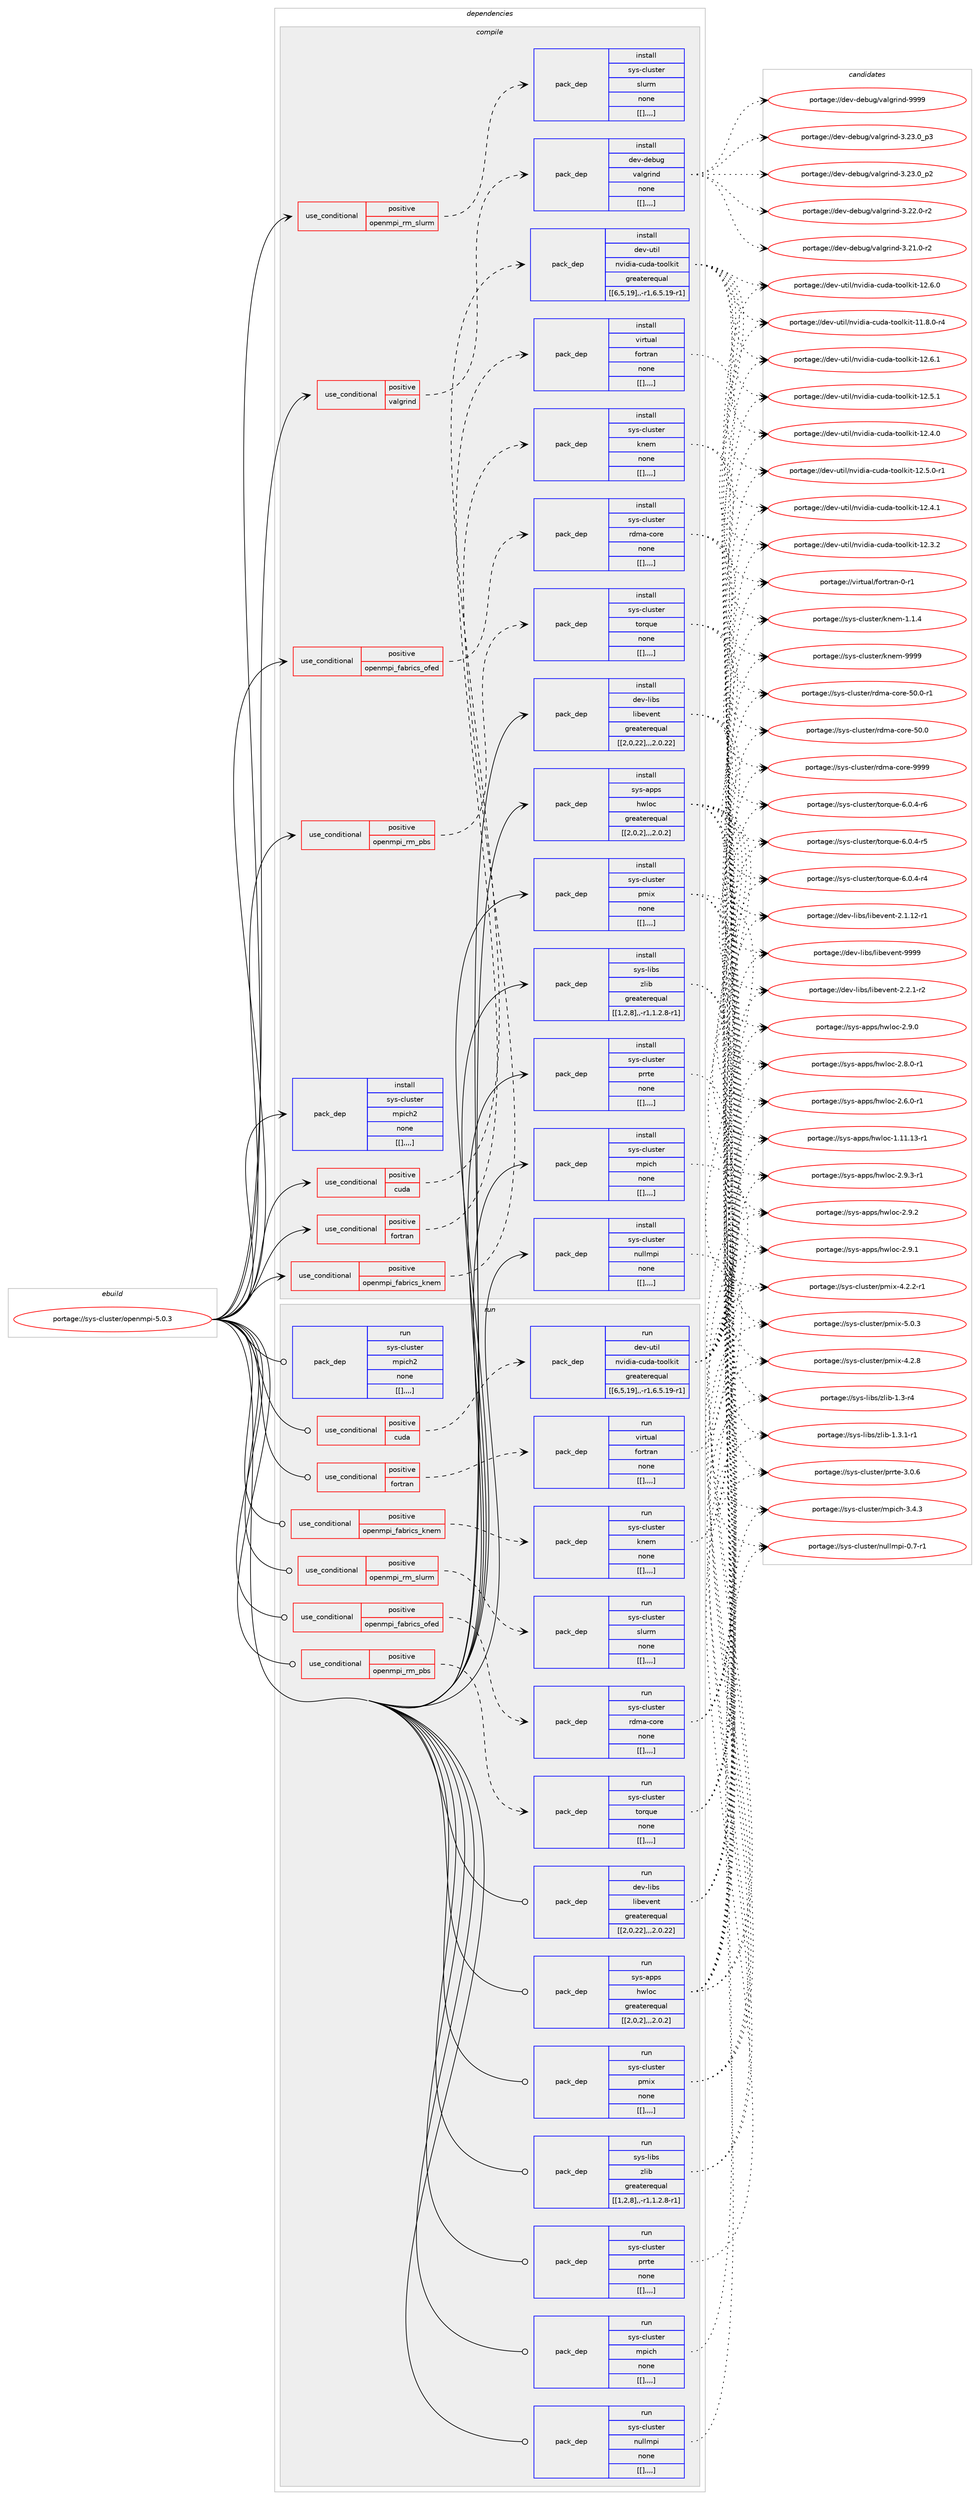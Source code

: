 digraph prolog {

# *************
# Graph options
# *************

newrank=true;
concentrate=true;
compound=true;
graph [rankdir=LR,fontname=Helvetica,fontsize=10,ranksep=1.5];#, ranksep=2.5, nodesep=0.2];
edge  [arrowhead=vee];
node  [fontname=Helvetica,fontsize=10];

# **********
# The ebuild
# **********

subgraph cluster_leftcol {
color=gray;
label=<<i>ebuild</i>>;
id [label="portage://sys-cluster/openmpi-5.0.3", color=red, width=4, href="../sys-cluster/openmpi-5.0.3.svg"];
}

# ****************
# The dependencies
# ****************

subgraph cluster_midcol {
color=gray;
label=<<i>dependencies</i>>;
subgraph cluster_compile {
fillcolor="#eeeeee";
style=filled;
label=<<i>compile</i>>;
subgraph cond118944 {
dependency448887 [label=<<TABLE BORDER="0" CELLBORDER="1" CELLSPACING="0" CELLPADDING="4"><TR><TD ROWSPAN="3" CELLPADDING="10">use_conditional</TD></TR><TR><TD>positive</TD></TR><TR><TD>cuda</TD></TR></TABLE>>, shape=none, color=red];
subgraph pack326862 {
dependency448888 [label=<<TABLE BORDER="0" CELLBORDER="1" CELLSPACING="0" CELLPADDING="4" WIDTH="220"><TR><TD ROWSPAN="6" CELLPADDING="30">pack_dep</TD></TR><TR><TD WIDTH="110">install</TD></TR><TR><TD>dev-util</TD></TR><TR><TD>nvidia-cuda-toolkit</TD></TR><TR><TD>greaterequal</TD></TR><TR><TD>[[6,5,19],,-r1,6.5.19-r1]</TD></TR></TABLE>>, shape=none, color=blue];
}
dependency448887:e -> dependency448888:w [weight=20,style="dashed",arrowhead="vee"];
}
id:e -> dependency448887:w [weight=20,style="solid",arrowhead="vee"];
subgraph cond118945 {
dependency448889 [label=<<TABLE BORDER="0" CELLBORDER="1" CELLSPACING="0" CELLPADDING="4"><TR><TD ROWSPAN="3" CELLPADDING="10">use_conditional</TD></TR><TR><TD>positive</TD></TR><TR><TD>fortran</TD></TR></TABLE>>, shape=none, color=red];
subgraph pack326863 {
dependency448890 [label=<<TABLE BORDER="0" CELLBORDER="1" CELLSPACING="0" CELLPADDING="4" WIDTH="220"><TR><TD ROWSPAN="6" CELLPADDING="30">pack_dep</TD></TR><TR><TD WIDTH="110">install</TD></TR><TR><TD>virtual</TD></TR><TR><TD>fortran</TD></TR><TR><TD>none</TD></TR><TR><TD>[[],,,,]</TD></TR></TABLE>>, shape=none, color=blue];
}
dependency448889:e -> dependency448890:w [weight=20,style="dashed",arrowhead="vee"];
}
id:e -> dependency448889:w [weight=20,style="solid",arrowhead="vee"];
subgraph cond118946 {
dependency448891 [label=<<TABLE BORDER="0" CELLBORDER="1" CELLSPACING="0" CELLPADDING="4"><TR><TD ROWSPAN="3" CELLPADDING="10">use_conditional</TD></TR><TR><TD>positive</TD></TR><TR><TD>openmpi_fabrics_knem</TD></TR></TABLE>>, shape=none, color=red];
subgraph pack326864 {
dependency448892 [label=<<TABLE BORDER="0" CELLBORDER="1" CELLSPACING="0" CELLPADDING="4" WIDTH="220"><TR><TD ROWSPAN="6" CELLPADDING="30">pack_dep</TD></TR><TR><TD WIDTH="110">install</TD></TR><TR><TD>sys-cluster</TD></TR><TR><TD>knem</TD></TR><TR><TD>none</TD></TR><TR><TD>[[],,,,]</TD></TR></TABLE>>, shape=none, color=blue];
}
dependency448891:e -> dependency448892:w [weight=20,style="dashed",arrowhead="vee"];
}
id:e -> dependency448891:w [weight=20,style="solid",arrowhead="vee"];
subgraph cond118947 {
dependency448893 [label=<<TABLE BORDER="0" CELLBORDER="1" CELLSPACING="0" CELLPADDING="4"><TR><TD ROWSPAN="3" CELLPADDING="10">use_conditional</TD></TR><TR><TD>positive</TD></TR><TR><TD>openmpi_fabrics_ofed</TD></TR></TABLE>>, shape=none, color=red];
subgraph pack326865 {
dependency448894 [label=<<TABLE BORDER="0" CELLBORDER="1" CELLSPACING="0" CELLPADDING="4" WIDTH="220"><TR><TD ROWSPAN="6" CELLPADDING="30">pack_dep</TD></TR><TR><TD WIDTH="110">install</TD></TR><TR><TD>sys-cluster</TD></TR><TR><TD>rdma-core</TD></TR><TR><TD>none</TD></TR><TR><TD>[[],,,,]</TD></TR></TABLE>>, shape=none, color=blue];
}
dependency448893:e -> dependency448894:w [weight=20,style="dashed",arrowhead="vee"];
}
id:e -> dependency448893:w [weight=20,style="solid",arrowhead="vee"];
subgraph cond118948 {
dependency448895 [label=<<TABLE BORDER="0" CELLBORDER="1" CELLSPACING="0" CELLPADDING="4"><TR><TD ROWSPAN="3" CELLPADDING="10">use_conditional</TD></TR><TR><TD>positive</TD></TR><TR><TD>openmpi_rm_pbs</TD></TR></TABLE>>, shape=none, color=red];
subgraph pack326866 {
dependency448896 [label=<<TABLE BORDER="0" CELLBORDER="1" CELLSPACING="0" CELLPADDING="4" WIDTH="220"><TR><TD ROWSPAN="6" CELLPADDING="30">pack_dep</TD></TR><TR><TD WIDTH="110">install</TD></TR><TR><TD>sys-cluster</TD></TR><TR><TD>torque</TD></TR><TR><TD>none</TD></TR><TR><TD>[[],,,,]</TD></TR></TABLE>>, shape=none, color=blue];
}
dependency448895:e -> dependency448896:w [weight=20,style="dashed",arrowhead="vee"];
}
id:e -> dependency448895:w [weight=20,style="solid",arrowhead="vee"];
subgraph cond118949 {
dependency448897 [label=<<TABLE BORDER="0" CELLBORDER="1" CELLSPACING="0" CELLPADDING="4"><TR><TD ROWSPAN="3" CELLPADDING="10">use_conditional</TD></TR><TR><TD>positive</TD></TR><TR><TD>openmpi_rm_slurm</TD></TR></TABLE>>, shape=none, color=red];
subgraph pack326867 {
dependency448898 [label=<<TABLE BORDER="0" CELLBORDER="1" CELLSPACING="0" CELLPADDING="4" WIDTH="220"><TR><TD ROWSPAN="6" CELLPADDING="30">pack_dep</TD></TR><TR><TD WIDTH="110">install</TD></TR><TR><TD>sys-cluster</TD></TR><TR><TD>slurm</TD></TR><TR><TD>none</TD></TR><TR><TD>[[],,,,]</TD></TR></TABLE>>, shape=none, color=blue];
}
dependency448897:e -> dependency448898:w [weight=20,style="dashed",arrowhead="vee"];
}
id:e -> dependency448897:w [weight=20,style="solid",arrowhead="vee"];
subgraph cond118950 {
dependency448899 [label=<<TABLE BORDER="0" CELLBORDER="1" CELLSPACING="0" CELLPADDING="4"><TR><TD ROWSPAN="3" CELLPADDING="10">use_conditional</TD></TR><TR><TD>positive</TD></TR><TR><TD>valgrind</TD></TR></TABLE>>, shape=none, color=red];
subgraph pack326868 {
dependency448900 [label=<<TABLE BORDER="0" CELLBORDER="1" CELLSPACING="0" CELLPADDING="4" WIDTH="220"><TR><TD ROWSPAN="6" CELLPADDING="30">pack_dep</TD></TR><TR><TD WIDTH="110">install</TD></TR><TR><TD>dev-debug</TD></TR><TR><TD>valgrind</TD></TR><TR><TD>none</TD></TR><TR><TD>[[],,,,]</TD></TR></TABLE>>, shape=none, color=blue];
}
dependency448899:e -> dependency448900:w [weight=20,style="dashed",arrowhead="vee"];
}
id:e -> dependency448899:w [weight=20,style="solid",arrowhead="vee"];
subgraph pack326869 {
dependency448901 [label=<<TABLE BORDER="0" CELLBORDER="1" CELLSPACING="0" CELLPADDING="4" WIDTH="220"><TR><TD ROWSPAN="6" CELLPADDING="30">pack_dep</TD></TR><TR><TD WIDTH="110">install</TD></TR><TR><TD>dev-libs</TD></TR><TR><TD>libevent</TD></TR><TR><TD>greaterequal</TD></TR><TR><TD>[[2,0,22],,,2.0.22]</TD></TR></TABLE>>, shape=none, color=blue];
}
id:e -> dependency448901:w [weight=20,style="solid",arrowhead="vee"];
subgraph pack326870 {
dependency448902 [label=<<TABLE BORDER="0" CELLBORDER="1" CELLSPACING="0" CELLPADDING="4" WIDTH="220"><TR><TD ROWSPAN="6" CELLPADDING="30">pack_dep</TD></TR><TR><TD WIDTH="110">install</TD></TR><TR><TD>sys-apps</TD></TR><TR><TD>hwloc</TD></TR><TR><TD>greaterequal</TD></TR><TR><TD>[[2,0,2],,,2.0.2]</TD></TR></TABLE>>, shape=none, color=blue];
}
id:e -> dependency448902:w [weight=20,style="solid",arrowhead="vee"];
subgraph pack326871 {
dependency448903 [label=<<TABLE BORDER="0" CELLBORDER="1" CELLSPACING="0" CELLPADDING="4" WIDTH="220"><TR><TD ROWSPAN="6" CELLPADDING="30">pack_dep</TD></TR><TR><TD WIDTH="110">install</TD></TR><TR><TD>sys-cluster</TD></TR><TR><TD>pmix</TD></TR><TR><TD>none</TD></TR><TR><TD>[[],,,,]</TD></TR></TABLE>>, shape=none, color=blue];
}
id:e -> dependency448903:w [weight=20,style="solid",arrowhead="vee"];
subgraph pack326872 {
dependency448904 [label=<<TABLE BORDER="0" CELLBORDER="1" CELLSPACING="0" CELLPADDING="4" WIDTH="220"><TR><TD ROWSPAN="6" CELLPADDING="30">pack_dep</TD></TR><TR><TD WIDTH="110">install</TD></TR><TR><TD>sys-libs</TD></TR><TR><TD>zlib</TD></TR><TR><TD>greaterequal</TD></TR><TR><TD>[[1,2,8],,-r1,1.2.8-r1]</TD></TR></TABLE>>, shape=none, color=blue];
}
id:e -> dependency448904:w [weight=20,style="solid",arrowhead="vee"];
subgraph pack326873 {
dependency448905 [label=<<TABLE BORDER="0" CELLBORDER="1" CELLSPACING="0" CELLPADDING="4" WIDTH="220"><TR><TD ROWSPAN="6" CELLPADDING="30">pack_dep</TD></TR><TR><TD WIDTH="110">install</TD></TR><TR><TD>sys-cluster</TD></TR><TR><TD>mpich</TD></TR><TR><TD>none</TD></TR><TR><TD>[[],,,,]</TD></TR></TABLE>>, shape=none, color=blue];
}
id:e -> dependency448905:w [weight=20,style="solid",arrowhead="vee"];
subgraph pack326874 {
dependency448906 [label=<<TABLE BORDER="0" CELLBORDER="1" CELLSPACING="0" CELLPADDING="4" WIDTH="220"><TR><TD ROWSPAN="6" CELLPADDING="30">pack_dep</TD></TR><TR><TD WIDTH="110">install</TD></TR><TR><TD>sys-cluster</TD></TR><TR><TD>mpich2</TD></TR><TR><TD>none</TD></TR><TR><TD>[[],,,,]</TD></TR></TABLE>>, shape=none, color=blue];
}
id:e -> dependency448906:w [weight=20,style="solid",arrowhead="vee"];
subgraph pack326875 {
dependency448907 [label=<<TABLE BORDER="0" CELLBORDER="1" CELLSPACING="0" CELLPADDING="4" WIDTH="220"><TR><TD ROWSPAN="6" CELLPADDING="30">pack_dep</TD></TR><TR><TD WIDTH="110">install</TD></TR><TR><TD>sys-cluster</TD></TR><TR><TD>nullmpi</TD></TR><TR><TD>none</TD></TR><TR><TD>[[],,,,]</TD></TR></TABLE>>, shape=none, color=blue];
}
id:e -> dependency448907:w [weight=20,style="solid",arrowhead="vee"];
subgraph pack326876 {
dependency448908 [label=<<TABLE BORDER="0" CELLBORDER="1" CELLSPACING="0" CELLPADDING="4" WIDTH="220"><TR><TD ROWSPAN="6" CELLPADDING="30">pack_dep</TD></TR><TR><TD WIDTH="110">install</TD></TR><TR><TD>sys-cluster</TD></TR><TR><TD>prrte</TD></TR><TR><TD>none</TD></TR><TR><TD>[[],,,,]</TD></TR></TABLE>>, shape=none, color=blue];
}
id:e -> dependency448908:w [weight=20,style="solid",arrowhead="vee"];
}
subgraph cluster_compileandrun {
fillcolor="#eeeeee";
style=filled;
label=<<i>compile and run</i>>;
}
subgraph cluster_run {
fillcolor="#eeeeee";
style=filled;
label=<<i>run</i>>;
subgraph cond118951 {
dependency448909 [label=<<TABLE BORDER="0" CELLBORDER="1" CELLSPACING="0" CELLPADDING="4"><TR><TD ROWSPAN="3" CELLPADDING="10">use_conditional</TD></TR><TR><TD>positive</TD></TR><TR><TD>cuda</TD></TR></TABLE>>, shape=none, color=red];
subgraph pack326877 {
dependency448910 [label=<<TABLE BORDER="0" CELLBORDER="1" CELLSPACING="0" CELLPADDING="4" WIDTH="220"><TR><TD ROWSPAN="6" CELLPADDING="30">pack_dep</TD></TR><TR><TD WIDTH="110">run</TD></TR><TR><TD>dev-util</TD></TR><TR><TD>nvidia-cuda-toolkit</TD></TR><TR><TD>greaterequal</TD></TR><TR><TD>[[6,5,19],,-r1,6.5.19-r1]</TD></TR></TABLE>>, shape=none, color=blue];
}
dependency448909:e -> dependency448910:w [weight=20,style="dashed",arrowhead="vee"];
}
id:e -> dependency448909:w [weight=20,style="solid",arrowhead="odot"];
subgraph cond118952 {
dependency448911 [label=<<TABLE BORDER="0" CELLBORDER="1" CELLSPACING="0" CELLPADDING="4"><TR><TD ROWSPAN="3" CELLPADDING="10">use_conditional</TD></TR><TR><TD>positive</TD></TR><TR><TD>fortran</TD></TR></TABLE>>, shape=none, color=red];
subgraph pack326878 {
dependency448912 [label=<<TABLE BORDER="0" CELLBORDER="1" CELLSPACING="0" CELLPADDING="4" WIDTH="220"><TR><TD ROWSPAN="6" CELLPADDING="30">pack_dep</TD></TR><TR><TD WIDTH="110">run</TD></TR><TR><TD>virtual</TD></TR><TR><TD>fortran</TD></TR><TR><TD>none</TD></TR><TR><TD>[[],,,,]</TD></TR></TABLE>>, shape=none, color=blue];
}
dependency448911:e -> dependency448912:w [weight=20,style="dashed",arrowhead="vee"];
}
id:e -> dependency448911:w [weight=20,style="solid",arrowhead="odot"];
subgraph cond118953 {
dependency448913 [label=<<TABLE BORDER="0" CELLBORDER="1" CELLSPACING="0" CELLPADDING="4"><TR><TD ROWSPAN="3" CELLPADDING="10">use_conditional</TD></TR><TR><TD>positive</TD></TR><TR><TD>openmpi_fabrics_knem</TD></TR></TABLE>>, shape=none, color=red];
subgraph pack326879 {
dependency448914 [label=<<TABLE BORDER="0" CELLBORDER="1" CELLSPACING="0" CELLPADDING="4" WIDTH="220"><TR><TD ROWSPAN="6" CELLPADDING="30">pack_dep</TD></TR><TR><TD WIDTH="110">run</TD></TR><TR><TD>sys-cluster</TD></TR><TR><TD>knem</TD></TR><TR><TD>none</TD></TR><TR><TD>[[],,,,]</TD></TR></TABLE>>, shape=none, color=blue];
}
dependency448913:e -> dependency448914:w [weight=20,style="dashed",arrowhead="vee"];
}
id:e -> dependency448913:w [weight=20,style="solid",arrowhead="odot"];
subgraph cond118954 {
dependency448915 [label=<<TABLE BORDER="0" CELLBORDER="1" CELLSPACING="0" CELLPADDING="4"><TR><TD ROWSPAN="3" CELLPADDING="10">use_conditional</TD></TR><TR><TD>positive</TD></TR><TR><TD>openmpi_fabrics_ofed</TD></TR></TABLE>>, shape=none, color=red];
subgraph pack326880 {
dependency448916 [label=<<TABLE BORDER="0" CELLBORDER="1" CELLSPACING="0" CELLPADDING="4" WIDTH="220"><TR><TD ROWSPAN="6" CELLPADDING="30">pack_dep</TD></TR><TR><TD WIDTH="110">run</TD></TR><TR><TD>sys-cluster</TD></TR><TR><TD>rdma-core</TD></TR><TR><TD>none</TD></TR><TR><TD>[[],,,,]</TD></TR></TABLE>>, shape=none, color=blue];
}
dependency448915:e -> dependency448916:w [weight=20,style="dashed",arrowhead="vee"];
}
id:e -> dependency448915:w [weight=20,style="solid",arrowhead="odot"];
subgraph cond118955 {
dependency448917 [label=<<TABLE BORDER="0" CELLBORDER="1" CELLSPACING="0" CELLPADDING="4"><TR><TD ROWSPAN="3" CELLPADDING="10">use_conditional</TD></TR><TR><TD>positive</TD></TR><TR><TD>openmpi_rm_pbs</TD></TR></TABLE>>, shape=none, color=red];
subgraph pack326881 {
dependency448918 [label=<<TABLE BORDER="0" CELLBORDER="1" CELLSPACING="0" CELLPADDING="4" WIDTH="220"><TR><TD ROWSPAN="6" CELLPADDING="30">pack_dep</TD></TR><TR><TD WIDTH="110">run</TD></TR><TR><TD>sys-cluster</TD></TR><TR><TD>torque</TD></TR><TR><TD>none</TD></TR><TR><TD>[[],,,,]</TD></TR></TABLE>>, shape=none, color=blue];
}
dependency448917:e -> dependency448918:w [weight=20,style="dashed",arrowhead="vee"];
}
id:e -> dependency448917:w [weight=20,style="solid",arrowhead="odot"];
subgraph cond118956 {
dependency448919 [label=<<TABLE BORDER="0" CELLBORDER="1" CELLSPACING="0" CELLPADDING="4"><TR><TD ROWSPAN="3" CELLPADDING="10">use_conditional</TD></TR><TR><TD>positive</TD></TR><TR><TD>openmpi_rm_slurm</TD></TR></TABLE>>, shape=none, color=red];
subgraph pack326882 {
dependency448920 [label=<<TABLE BORDER="0" CELLBORDER="1" CELLSPACING="0" CELLPADDING="4" WIDTH="220"><TR><TD ROWSPAN="6" CELLPADDING="30">pack_dep</TD></TR><TR><TD WIDTH="110">run</TD></TR><TR><TD>sys-cluster</TD></TR><TR><TD>slurm</TD></TR><TR><TD>none</TD></TR><TR><TD>[[],,,,]</TD></TR></TABLE>>, shape=none, color=blue];
}
dependency448919:e -> dependency448920:w [weight=20,style="dashed",arrowhead="vee"];
}
id:e -> dependency448919:w [weight=20,style="solid",arrowhead="odot"];
subgraph pack326883 {
dependency448921 [label=<<TABLE BORDER="0" CELLBORDER="1" CELLSPACING="0" CELLPADDING="4" WIDTH="220"><TR><TD ROWSPAN="6" CELLPADDING="30">pack_dep</TD></TR><TR><TD WIDTH="110">run</TD></TR><TR><TD>dev-libs</TD></TR><TR><TD>libevent</TD></TR><TR><TD>greaterequal</TD></TR><TR><TD>[[2,0,22],,,2.0.22]</TD></TR></TABLE>>, shape=none, color=blue];
}
id:e -> dependency448921:w [weight=20,style="solid",arrowhead="odot"];
subgraph pack326884 {
dependency448922 [label=<<TABLE BORDER="0" CELLBORDER="1" CELLSPACING="0" CELLPADDING="4" WIDTH="220"><TR><TD ROWSPAN="6" CELLPADDING="30">pack_dep</TD></TR><TR><TD WIDTH="110">run</TD></TR><TR><TD>sys-apps</TD></TR><TR><TD>hwloc</TD></TR><TR><TD>greaterequal</TD></TR><TR><TD>[[2,0,2],,,2.0.2]</TD></TR></TABLE>>, shape=none, color=blue];
}
id:e -> dependency448922:w [weight=20,style="solid",arrowhead="odot"];
subgraph pack326885 {
dependency448923 [label=<<TABLE BORDER="0" CELLBORDER="1" CELLSPACING="0" CELLPADDING="4" WIDTH="220"><TR><TD ROWSPAN="6" CELLPADDING="30">pack_dep</TD></TR><TR><TD WIDTH="110">run</TD></TR><TR><TD>sys-cluster</TD></TR><TR><TD>pmix</TD></TR><TR><TD>none</TD></TR><TR><TD>[[],,,,]</TD></TR></TABLE>>, shape=none, color=blue];
}
id:e -> dependency448923:w [weight=20,style="solid",arrowhead="odot"];
subgraph pack326886 {
dependency448924 [label=<<TABLE BORDER="0" CELLBORDER="1" CELLSPACING="0" CELLPADDING="4" WIDTH="220"><TR><TD ROWSPAN="6" CELLPADDING="30">pack_dep</TD></TR><TR><TD WIDTH="110">run</TD></TR><TR><TD>sys-libs</TD></TR><TR><TD>zlib</TD></TR><TR><TD>greaterequal</TD></TR><TR><TD>[[1,2,8],,-r1,1.2.8-r1]</TD></TR></TABLE>>, shape=none, color=blue];
}
id:e -> dependency448924:w [weight=20,style="solid",arrowhead="odot"];
subgraph pack326887 {
dependency448925 [label=<<TABLE BORDER="0" CELLBORDER="1" CELLSPACING="0" CELLPADDING="4" WIDTH="220"><TR><TD ROWSPAN="6" CELLPADDING="30">pack_dep</TD></TR><TR><TD WIDTH="110">run</TD></TR><TR><TD>sys-cluster</TD></TR><TR><TD>mpich</TD></TR><TR><TD>none</TD></TR><TR><TD>[[],,,,]</TD></TR></TABLE>>, shape=none, color=blue];
}
id:e -> dependency448925:w [weight=20,style="solid",arrowhead="odot"];
subgraph pack326888 {
dependency448926 [label=<<TABLE BORDER="0" CELLBORDER="1" CELLSPACING="0" CELLPADDING="4" WIDTH="220"><TR><TD ROWSPAN="6" CELLPADDING="30">pack_dep</TD></TR><TR><TD WIDTH="110">run</TD></TR><TR><TD>sys-cluster</TD></TR><TR><TD>mpich2</TD></TR><TR><TD>none</TD></TR><TR><TD>[[],,,,]</TD></TR></TABLE>>, shape=none, color=blue];
}
id:e -> dependency448926:w [weight=20,style="solid",arrowhead="odot"];
subgraph pack326889 {
dependency448927 [label=<<TABLE BORDER="0" CELLBORDER="1" CELLSPACING="0" CELLPADDING="4" WIDTH="220"><TR><TD ROWSPAN="6" CELLPADDING="30">pack_dep</TD></TR><TR><TD WIDTH="110">run</TD></TR><TR><TD>sys-cluster</TD></TR><TR><TD>nullmpi</TD></TR><TR><TD>none</TD></TR><TR><TD>[[],,,,]</TD></TR></TABLE>>, shape=none, color=blue];
}
id:e -> dependency448927:w [weight=20,style="solid",arrowhead="odot"];
subgraph pack326890 {
dependency448928 [label=<<TABLE BORDER="0" CELLBORDER="1" CELLSPACING="0" CELLPADDING="4" WIDTH="220"><TR><TD ROWSPAN="6" CELLPADDING="30">pack_dep</TD></TR><TR><TD WIDTH="110">run</TD></TR><TR><TD>sys-cluster</TD></TR><TR><TD>prrte</TD></TR><TR><TD>none</TD></TR><TR><TD>[[],,,,]</TD></TR></TABLE>>, shape=none, color=blue];
}
id:e -> dependency448928:w [weight=20,style="solid",arrowhead="odot"];
}
}

# **************
# The candidates
# **************

subgraph cluster_choices {
rank=same;
color=gray;
label=<<i>candidates</i>>;

subgraph choice326862 {
color=black;
nodesep=1;
choice1001011184511711610510847110118105100105974599117100974511611111110810710511645495046544649 [label="portage://dev-util/nvidia-cuda-toolkit-12.6.1", color=red, width=4,href="../dev-util/nvidia-cuda-toolkit-12.6.1.svg"];
choice1001011184511711610510847110118105100105974599117100974511611111110810710511645495046544648 [label="portage://dev-util/nvidia-cuda-toolkit-12.6.0", color=red, width=4,href="../dev-util/nvidia-cuda-toolkit-12.6.0.svg"];
choice1001011184511711610510847110118105100105974599117100974511611111110810710511645495046534649 [label="portage://dev-util/nvidia-cuda-toolkit-12.5.1", color=red, width=4,href="../dev-util/nvidia-cuda-toolkit-12.5.1.svg"];
choice10010111845117116105108471101181051001059745991171009745116111111108107105116454950465346484511449 [label="portage://dev-util/nvidia-cuda-toolkit-12.5.0-r1", color=red, width=4,href="../dev-util/nvidia-cuda-toolkit-12.5.0-r1.svg"];
choice1001011184511711610510847110118105100105974599117100974511611111110810710511645495046524649 [label="portage://dev-util/nvidia-cuda-toolkit-12.4.1", color=red, width=4,href="../dev-util/nvidia-cuda-toolkit-12.4.1.svg"];
choice1001011184511711610510847110118105100105974599117100974511611111110810710511645495046524648 [label="portage://dev-util/nvidia-cuda-toolkit-12.4.0", color=red, width=4,href="../dev-util/nvidia-cuda-toolkit-12.4.0.svg"];
choice1001011184511711610510847110118105100105974599117100974511611111110810710511645495046514650 [label="portage://dev-util/nvidia-cuda-toolkit-12.3.2", color=red, width=4,href="../dev-util/nvidia-cuda-toolkit-12.3.2.svg"];
choice10010111845117116105108471101181051001059745991171009745116111111108107105116454949465646484511452 [label="portage://dev-util/nvidia-cuda-toolkit-11.8.0-r4", color=red, width=4,href="../dev-util/nvidia-cuda-toolkit-11.8.0-r4.svg"];
dependency448888:e -> choice1001011184511711610510847110118105100105974599117100974511611111110810710511645495046544649:w [style=dotted,weight="100"];
dependency448888:e -> choice1001011184511711610510847110118105100105974599117100974511611111110810710511645495046544648:w [style=dotted,weight="100"];
dependency448888:e -> choice1001011184511711610510847110118105100105974599117100974511611111110810710511645495046534649:w [style=dotted,weight="100"];
dependency448888:e -> choice10010111845117116105108471101181051001059745991171009745116111111108107105116454950465346484511449:w [style=dotted,weight="100"];
dependency448888:e -> choice1001011184511711610510847110118105100105974599117100974511611111110810710511645495046524649:w [style=dotted,weight="100"];
dependency448888:e -> choice1001011184511711610510847110118105100105974599117100974511611111110810710511645495046524648:w [style=dotted,weight="100"];
dependency448888:e -> choice1001011184511711610510847110118105100105974599117100974511611111110810710511645495046514650:w [style=dotted,weight="100"];
dependency448888:e -> choice10010111845117116105108471101181051001059745991171009745116111111108107105116454949465646484511452:w [style=dotted,weight="100"];
}
subgraph choice326863 {
color=black;
nodesep=1;
choice11810511411611797108471021111141161149711045484511449 [label="portage://virtual/fortran-0-r1", color=red, width=4,href="../virtual/fortran-0-r1.svg"];
dependency448890:e -> choice11810511411611797108471021111141161149711045484511449:w [style=dotted,weight="100"];
}
subgraph choice326864 {
color=black;
nodesep=1;
choice1151211154599108117115116101114471071101011094557575757 [label="portage://sys-cluster/knem-9999", color=red, width=4,href="../sys-cluster/knem-9999.svg"];
choice115121115459910811711511610111447107110101109454946494652 [label="portage://sys-cluster/knem-1.1.4", color=red, width=4,href="../sys-cluster/knem-1.1.4.svg"];
dependency448892:e -> choice1151211154599108117115116101114471071101011094557575757:w [style=dotted,weight="100"];
dependency448892:e -> choice115121115459910811711511610111447107110101109454946494652:w [style=dotted,weight="100"];
}
subgraph choice326865 {
color=black;
nodesep=1;
choice1151211154599108117115116101114471141001099745991111141014557575757 [label="portage://sys-cluster/rdma-core-9999", color=red, width=4,href="../sys-cluster/rdma-core-9999.svg"];
choice11512111545991081171151161011144711410010997459911111410145534846484511449 [label="portage://sys-cluster/rdma-core-50.0-r1", color=red, width=4,href="../sys-cluster/rdma-core-50.0-r1.svg"];
choice1151211154599108117115116101114471141001099745991111141014553484648 [label="portage://sys-cluster/rdma-core-50.0", color=red, width=4,href="../sys-cluster/rdma-core-50.0.svg"];
dependency448894:e -> choice1151211154599108117115116101114471141001099745991111141014557575757:w [style=dotted,weight="100"];
dependency448894:e -> choice11512111545991081171151161011144711410010997459911111410145534846484511449:w [style=dotted,weight="100"];
dependency448894:e -> choice1151211154599108117115116101114471141001099745991111141014553484648:w [style=dotted,weight="100"];
}
subgraph choice326866 {
color=black;
nodesep=1;
choice1151211154599108117115116101114471161111141131171014554464846524511454 [label="portage://sys-cluster/torque-6.0.4-r6", color=red, width=4,href="../sys-cluster/torque-6.0.4-r6.svg"];
choice1151211154599108117115116101114471161111141131171014554464846524511453 [label="portage://sys-cluster/torque-6.0.4-r5", color=red, width=4,href="../sys-cluster/torque-6.0.4-r5.svg"];
choice1151211154599108117115116101114471161111141131171014554464846524511452 [label="portage://sys-cluster/torque-6.0.4-r4", color=red, width=4,href="../sys-cluster/torque-6.0.4-r4.svg"];
dependency448896:e -> choice1151211154599108117115116101114471161111141131171014554464846524511454:w [style=dotted,weight="100"];
dependency448896:e -> choice1151211154599108117115116101114471161111141131171014554464846524511453:w [style=dotted,weight="100"];
dependency448896:e -> choice1151211154599108117115116101114471161111141131171014554464846524511452:w [style=dotted,weight="100"];
}
subgraph choice326867 {
color=black;
nodesep=1;
}
subgraph choice326868 {
color=black;
nodesep=1;
choice100101118451001019811710347118971081031141051101004557575757 [label="portage://dev-debug/valgrind-9999", color=red, width=4,href="../dev-debug/valgrind-9999.svg"];
choice10010111845100101981171034711897108103114105110100455146505146489511251 [label="portage://dev-debug/valgrind-3.23.0_p3", color=red, width=4,href="../dev-debug/valgrind-3.23.0_p3.svg"];
choice10010111845100101981171034711897108103114105110100455146505146489511250 [label="portage://dev-debug/valgrind-3.23.0_p2", color=red, width=4,href="../dev-debug/valgrind-3.23.0_p2.svg"];
choice10010111845100101981171034711897108103114105110100455146505046484511450 [label="portage://dev-debug/valgrind-3.22.0-r2", color=red, width=4,href="../dev-debug/valgrind-3.22.0-r2.svg"];
choice10010111845100101981171034711897108103114105110100455146504946484511450 [label="portage://dev-debug/valgrind-3.21.0-r2", color=red, width=4,href="../dev-debug/valgrind-3.21.0-r2.svg"];
dependency448900:e -> choice100101118451001019811710347118971081031141051101004557575757:w [style=dotted,weight="100"];
dependency448900:e -> choice10010111845100101981171034711897108103114105110100455146505146489511251:w [style=dotted,weight="100"];
dependency448900:e -> choice10010111845100101981171034711897108103114105110100455146505146489511250:w [style=dotted,weight="100"];
dependency448900:e -> choice10010111845100101981171034711897108103114105110100455146505046484511450:w [style=dotted,weight="100"];
dependency448900:e -> choice10010111845100101981171034711897108103114105110100455146504946484511450:w [style=dotted,weight="100"];
}
subgraph choice326869 {
color=black;
nodesep=1;
choice100101118451081059811547108105981011181011101164557575757 [label="portage://dev-libs/libevent-9999", color=red, width=4,href="../dev-libs/libevent-9999.svg"];
choice100101118451081059811547108105981011181011101164550465046494511450 [label="portage://dev-libs/libevent-2.2.1-r2", color=red, width=4,href="../dev-libs/libevent-2.2.1-r2.svg"];
choice10010111845108105981154710810598101118101110116455046494649504511449 [label="portage://dev-libs/libevent-2.1.12-r1", color=red, width=4,href="../dev-libs/libevent-2.1.12-r1.svg"];
dependency448901:e -> choice100101118451081059811547108105981011181011101164557575757:w [style=dotted,weight="100"];
dependency448901:e -> choice100101118451081059811547108105981011181011101164550465046494511450:w [style=dotted,weight="100"];
dependency448901:e -> choice10010111845108105981154710810598101118101110116455046494649504511449:w [style=dotted,weight="100"];
}
subgraph choice326870 {
color=black;
nodesep=1;
choice115121115459711211211547104119108111994550465746514511449 [label="portage://sys-apps/hwloc-2.9.3-r1", color=red, width=4,href="../sys-apps/hwloc-2.9.3-r1.svg"];
choice11512111545971121121154710411910811199455046574650 [label="portage://sys-apps/hwloc-2.9.2", color=red, width=4,href="../sys-apps/hwloc-2.9.2.svg"];
choice11512111545971121121154710411910811199455046574649 [label="portage://sys-apps/hwloc-2.9.1", color=red, width=4,href="../sys-apps/hwloc-2.9.1.svg"];
choice11512111545971121121154710411910811199455046574648 [label="portage://sys-apps/hwloc-2.9.0", color=red, width=4,href="../sys-apps/hwloc-2.9.0.svg"];
choice115121115459711211211547104119108111994550465646484511449 [label="portage://sys-apps/hwloc-2.8.0-r1", color=red, width=4,href="../sys-apps/hwloc-2.8.0-r1.svg"];
choice115121115459711211211547104119108111994550465446484511449 [label="portage://sys-apps/hwloc-2.6.0-r1", color=red, width=4,href="../sys-apps/hwloc-2.6.0-r1.svg"];
choice1151211154597112112115471041191081119945494649494649514511449 [label="portage://sys-apps/hwloc-1.11.13-r1", color=red, width=4,href="../sys-apps/hwloc-1.11.13-r1.svg"];
dependency448902:e -> choice115121115459711211211547104119108111994550465746514511449:w [style=dotted,weight="100"];
dependency448902:e -> choice11512111545971121121154710411910811199455046574650:w [style=dotted,weight="100"];
dependency448902:e -> choice11512111545971121121154710411910811199455046574649:w [style=dotted,weight="100"];
dependency448902:e -> choice11512111545971121121154710411910811199455046574648:w [style=dotted,weight="100"];
dependency448902:e -> choice115121115459711211211547104119108111994550465646484511449:w [style=dotted,weight="100"];
dependency448902:e -> choice115121115459711211211547104119108111994550465446484511449:w [style=dotted,weight="100"];
dependency448902:e -> choice1151211154597112112115471041191081119945494649494649514511449:w [style=dotted,weight="100"];
}
subgraph choice326871 {
color=black;
nodesep=1;
choice115121115459910811711511610111447112109105120455346484651 [label="portage://sys-cluster/pmix-5.0.3", color=red, width=4,href="../sys-cluster/pmix-5.0.3.svg"];
choice115121115459910811711511610111447112109105120455246504656 [label="portage://sys-cluster/pmix-4.2.8", color=red, width=4,href="../sys-cluster/pmix-4.2.8.svg"];
choice1151211154599108117115116101114471121091051204552465046504511449 [label="portage://sys-cluster/pmix-4.2.2-r1", color=red, width=4,href="../sys-cluster/pmix-4.2.2-r1.svg"];
dependency448903:e -> choice115121115459910811711511610111447112109105120455346484651:w [style=dotted,weight="100"];
dependency448903:e -> choice115121115459910811711511610111447112109105120455246504656:w [style=dotted,weight="100"];
dependency448903:e -> choice1151211154599108117115116101114471121091051204552465046504511449:w [style=dotted,weight="100"];
}
subgraph choice326872 {
color=black;
nodesep=1;
choice115121115451081059811547122108105984549465146494511449 [label="portage://sys-libs/zlib-1.3.1-r1", color=red, width=4,href="../sys-libs/zlib-1.3.1-r1.svg"];
choice11512111545108105981154712210810598454946514511452 [label="portage://sys-libs/zlib-1.3-r4", color=red, width=4,href="../sys-libs/zlib-1.3-r4.svg"];
dependency448904:e -> choice115121115451081059811547122108105984549465146494511449:w [style=dotted,weight="100"];
dependency448904:e -> choice11512111545108105981154712210810598454946514511452:w [style=dotted,weight="100"];
}
subgraph choice326873 {
color=black;
nodesep=1;
choice11512111545991081171151161011144710911210599104455146524651 [label="portage://sys-cluster/mpich-3.4.3", color=red, width=4,href="../sys-cluster/mpich-3.4.3.svg"];
dependency448905:e -> choice11512111545991081171151161011144710911210599104455146524651:w [style=dotted,weight="100"];
}
subgraph choice326874 {
color=black;
nodesep=1;
}
subgraph choice326875 {
color=black;
nodesep=1;
choice115121115459910811711511610111447110117108108109112105454846554511449 [label="portage://sys-cluster/nullmpi-0.7-r1", color=red, width=4,href="../sys-cluster/nullmpi-0.7-r1.svg"];
dependency448907:e -> choice115121115459910811711511610111447110117108108109112105454846554511449:w [style=dotted,weight="100"];
}
subgraph choice326876 {
color=black;
nodesep=1;
choice115121115459910811711511610111447112114114116101455146484654 [label="portage://sys-cluster/prrte-3.0.6", color=red, width=4,href="../sys-cluster/prrte-3.0.6.svg"];
dependency448908:e -> choice115121115459910811711511610111447112114114116101455146484654:w [style=dotted,weight="100"];
}
subgraph choice326877 {
color=black;
nodesep=1;
choice1001011184511711610510847110118105100105974599117100974511611111110810710511645495046544649 [label="portage://dev-util/nvidia-cuda-toolkit-12.6.1", color=red, width=4,href="../dev-util/nvidia-cuda-toolkit-12.6.1.svg"];
choice1001011184511711610510847110118105100105974599117100974511611111110810710511645495046544648 [label="portage://dev-util/nvidia-cuda-toolkit-12.6.0", color=red, width=4,href="../dev-util/nvidia-cuda-toolkit-12.6.0.svg"];
choice1001011184511711610510847110118105100105974599117100974511611111110810710511645495046534649 [label="portage://dev-util/nvidia-cuda-toolkit-12.5.1", color=red, width=4,href="../dev-util/nvidia-cuda-toolkit-12.5.1.svg"];
choice10010111845117116105108471101181051001059745991171009745116111111108107105116454950465346484511449 [label="portage://dev-util/nvidia-cuda-toolkit-12.5.0-r1", color=red, width=4,href="../dev-util/nvidia-cuda-toolkit-12.5.0-r1.svg"];
choice1001011184511711610510847110118105100105974599117100974511611111110810710511645495046524649 [label="portage://dev-util/nvidia-cuda-toolkit-12.4.1", color=red, width=4,href="../dev-util/nvidia-cuda-toolkit-12.4.1.svg"];
choice1001011184511711610510847110118105100105974599117100974511611111110810710511645495046524648 [label="portage://dev-util/nvidia-cuda-toolkit-12.4.0", color=red, width=4,href="../dev-util/nvidia-cuda-toolkit-12.4.0.svg"];
choice1001011184511711610510847110118105100105974599117100974511611111110810710511645495046514650 [label="portage://dev-util/nvidia-cuda-toolkit-12.3.2", color=red, width=4,href="../dev-util/nvidia-cuda-toolkit-12.3.2.svg"];
choice10010111845117116105108471101181051001059745991171009745116111111108107105116454949465646484511452 [label="portage://dev-util/nvidia-cuda-toolkit-11.8.0-r4", color=red, width=4,href="../dev-util/nvidia-cuda-toolkit-11.8.0-r4.svg"];
dependency448910:e -> choice1001011184511711610510847110118105100105974599117100974511611111110810710511645495046544649:w [style=dotted,weight="100"];
dependency448910:e -> choice1001011184511711610510847110118105100105974599117100974511611111110810710511645495046544648:w [style=dotted,weight="100"];
dependency448910:e -> choice1001011184511711610510847110118105100105974599117100974511611111110810710511645495046534649:w [style=dotted,weight="100"];
dependency448910:e -> choice10010111845117116105108471101181051001059745991171009745116111111108107105116454950465346484511449:w [style=dotted,weight="100"];
dependency448910:e -> choice1001011184511711610510847110118105100105974599117100974511611111110810710511645495046524649:w [style=dotted,weight="100"];
dependency448910:e -> choice1001011184511711610510847110118105100105974599117100974511611111110810710511645495046524648:w [style=dotted,weight="100"];
dependency448910:e -> choice1001011184511711610510847110118105100105974599117100974511611111110810710511645495046514650:w [style=dotted,weight="100"];
dependency448910:e -> choice10010111845117116105108471101181051001059745991171009745116111111108107105116454949465646484511452:w [style=dotted,weight="100"];
}
subgraph choice326878 {
color=black;
nodesep=1;
choice11810511411611797108471021111141161149711045484511449 [label="portage://virtual/fortran-0-r1", color=red, width=4,href="../virtual/fortran-0-r1.svg"];
dependency448912:e -> choice11810511411611797108471021111141161149711045484511449:w [style=dotted,weight="100"];
}
subgraph choice326879 {
color=black;
nodesep=1;
choice1151211154599108117115116101114471071101011094557575757 [label="portage://sys-cluster/knem-9999", color=red, width=4,href="../sys-cluster/knem-9999.svg"];
choice115121115459910811711511610111447107110101109454946494652 [label="portage://sys-cluster/knem-1.1.4", color=red, width=4,href="../sys-cluster/knem-1.1.4.svg"];
dependency448914:e -> choice1151211154599108117115116101114471071101011094557575757:w [style=dotted,weight="100"];
dependency448914:e -> choice115121115459910811711511610111447107110101109454946494652:w [style=dotted,weight="100"];
}
subgraph choice326880 {
color=black;
nodesep=1;
choice1151211154599108117115116101114471141001099745991111141014557575757 [label="portage://sys-cluster/rdma-core-9999", color=red, width=4,href="../sys-cluster/rdma-core-9999.svg"];
choice11512111545991081171151161011144711410010997459911111410145534846484511449 [label="portage://sys-cluster/rdma-core-50.0-r1", color=red, width=4,href="../sys-cluster/rdma-core-50.0-r1.svg"];
choice1151211154599108117115116101114471141001099745991111141014553484648 [label="portage://sys-cluster/rdma-core-50.0", color=red, width=4,href="../sys-cluster/rdma-core-50.0.svg"];
dependency448916:e -> choice1151211154599108117115116101114471141001099745991111141014557575757:w [style=dotted,weight="100"];
dependency448916:e -> choice11512111545991081171151161011144711410010997459911111410145534846484511449:w [style=dotted,weight="100"];
dependency448916:e -> choice1151211154599108117115116101114471141001099745991111141014553484648:w [style=dotted,weight="100"];
}
subgraph choice326881 {
color=black;
nodesep=1;
choice1151211154599108117115116101114471161111141131171014554464846524511454 [label="portage://sys-cluster/torque-6.0.4-r6", color=red, width=4,href="../sys-cluster/torque-6.0.4-r6.svg"];
choice1151211154599108117115116101114471161111141131171014554464846524511453 [label="portage://sys-cluster/torque-6.0.4-r5", color=red, width=4,href="../sys-cluster/torque-6.0.4-r5.svg"];
choice1151211154599108117115116101114471161111141131171014554464846524511452 [label="portage://sys-cluster/torque-6.0.4-r4", color=red, width=4,href="../sys-cluster/torque-6.0.4-r4.svg"];
dependency448918:e -> choice1151211154599108117115116101114471161111141131171014554464846524511454:w [style=dotted,weight="100"];
dependency448918:e -> choice1151211154599108117115116101114471161111141131171014554464846524511453:w [style=dotted,weight="100"];
dependency448918:e -> choice1151211154599108117115116101114471161111141131171014554464846524511452:w [style=dotted,weight="100"];
}
subgraph choice326882 {
color=black;
nodesep=1;
}
subgraph choice326883 {
color=black;
nodesep=1;
choice100101118451081059811547108105981011181011101164557575757 [label="portage://dev-libs/libevent-9999", color=red, width=4,href="../dev-libs/libevent-9999.svg"];
choice100101118451081059811547108105981011181011101164550465046494511450 [label="portage://dev-libs/libevent-2.2.1-r2", color=red, width=4,href="../dev-libs/libevent-2.2.1-r2.svg"];
choice10010111845108105981154710810598101118101110116455046494649504511449 [label="portage://dev-libs/libevent-2.1.12-r1", color=red, width=4,href="../dev-libs/libevent-2.1.12-r1.svg"];
dependency448921:e -> choice100101118451081059811547108105981011181011101164557575757:w [style=dotted,weight="100"];
dependency448921:e -> choice100101118451081059811547108105981011181011101164550465046494511450:w [style=dotted,weight="100"];
dependency448921:e -> choice10010111845108105981154710810598101118101110116455046494649504511449:w [style=dotted,weight="100"];
}
subgraph choice326884 {
color=black;
nodesep=1;
choice115121115459711211211547104119108111994550465746514511449 [label="portage://sys-apps/hwloc-2.9.3-r1", color=red, width=4,href="../sys-apps/hwloc-2.9.3-r1.svg"];
choice11512111545971121121154710411910811199455046574650 [label="portage://sys-apps/hwloc-2.9.2", color=red, width=4,href="../sys-apps/hwloc-2.9.2.svg"];
choice11512111545971121121154710411910811199455046574649 [label="portage://sys-apps/hwloc-2.9.1", color=red, width=4,href="../sys-apps/hwloc-2.9.1.svg"];
choice11512111545971121121154710411910811199455046574648 [label="portage://sys-apps/hwloc-2.9.0", color=red, width=4,href="../sys-apps/hwloc-2.9.0.svg"];
choice115121115459711211211547104119108111994550465646484511449 [label="portage://sys-apps/hwloc-2.8.0-r1", color=red, width=4,href="../sys-apps/hwloc-2.8.0-r1.svg"];
choice115121115459711211211547104119108111994550465446484511449 [label="portage://sys-apps/hwloc-2.6.0-r1", color=red, width=4,href="../sys-apps/hwloc-2.6.0-r1.svg"];
choice1151211154597112112115471041191081119945494649494649514511449 [label="portage://sys-apps/hwloc-1.11.13-r1", color=red, width=4,href="../sys-apps/hwloc-1.11.13-r1.svg"];
dependency448922:e -> choice115121115459711211211547104119108111994550465746514511449:w [style=dotted,weight="100"];
dependency448922:e -> choice11512111545971121121154710411910811199455046574650:w [style=dotted,weight="100"];
dependency448922:e -> choice11512111545971121121154710411910811199455046574649:w [style=dotted,weight="100"];
dependency448922:e -> choice11512111545971121121154710411910811199455046574648:w [style=dotted,weight="100"];
dependency448922:e -> choice115121115459711211211547104119108111994550465646484511449:w [style=dotted,weight="100"];
dependency448922:e -> choice115121115459711211211547104119108111994550465446484511449:w [style=dotted,weight="100"];
dependency448922:e -> choice1151211154597112112115471041191081119945494649494649514511449:w [style=dotted,weight="100"];
}
subgraph choice326885 {
color=black;
nodesep=1;
choice115121115459910811711511610111447112109105120455346484651 [label="portage://sys-cluster/pmix-5.0.3", color=red, width=4,href="../sys-cluster/pmix-5.0.3.svg"];
choice115121115459910811711511610111447112109105120455246504656 [label="portage://sys-cluster/pmix-4.2.8", color=red, width=4,href="../sys-cluster/pmix-4.2.8.svg"];
choice1151211154599108117115116101114471121091051204552465046504511449 [label="portage://sys-cluster/pmix-4.2.2-r1", color=red, width=4,href="../sys-cluster/pmix-4.2.2-r1.svg"];
dependency448923:e -> choice115121115459910811711511610111447112109105120455346484651:w [style=dotted,weight="100"];
dependency448923:e -> choice115121115459910811711511610111447112109105120455246504656:w [style=dotted,weight="100"];
dependency448923:e -> choice1151211154599108117115116101114471121091051204552465046504511449:w [style=dotted,weight="100"];
}
subgraph choice326886 {
color=black;
nodesep=1;
choice115121115451081059811547122108105984549465146494511449 [label="portage://sys-libs/zlib-1.3.1-r1", color=red, width=4,href="../sys-libs/zlib-1.3.1-r1.svg"];
choice11512111545108105981154712210810598454946514511452 [label="portage://sys-libs/zlib-1.3-r4", color=red, width=4,href="../sys-libs/zlib-1.3-r4.svg"];
dependency448924:e -> choice115121115451081059811547122108105984549465146494511449:w [style=dotted,weight="100"];
dependency448924:e -> choice11512111545108105981154712210810598454946514511452:w [style=dotted,weight="100"];
}
subgraph choice326887 {
color=black;
nodesep=1;
choice11512111545991081171151161011144710911210599104455146524651 [label="portage://sys-cluster/mpich-3.4.3", color=red, width=4,href="../sys-cluster/mpich-3.4.3.svg"];
dependency448925:e -> choice11512111545991081171151161011144710911210599104455146524651:w [style=dotted,weight="100"];
}
subgraph choice326888 {
color=black;
nodesep=1;
}
subgraph choice326889 {
color=black;
nodesep=1;
choice115121115459910811711511610111447110117108108109112105454846554511449 [label="portage://sys-cluster/nullmpi-0.7-r1", color=red, width=4,href="../sys-cluster/nullmpi-0.7-r1.svg"];
dependency448927:e -> choice115121115459910811711511610111447110117108108109112105454846554511449:w [style=dotted,weight="100"];
}
subgraph choice326890 {
color=black;
nodesep=1;
choice115121115459910811711511610111447112114114116101455146484654 [label="portage://sys-cluster/prrte-3.0.6", color=red, width=4,href="../sys-cluster/prrte-3.0.6.svg"];
dependency448928:e -> choice115121115459910811711511610111447112114114116101455146484654:w [style=dotted,weight="100"];
}
}

}
